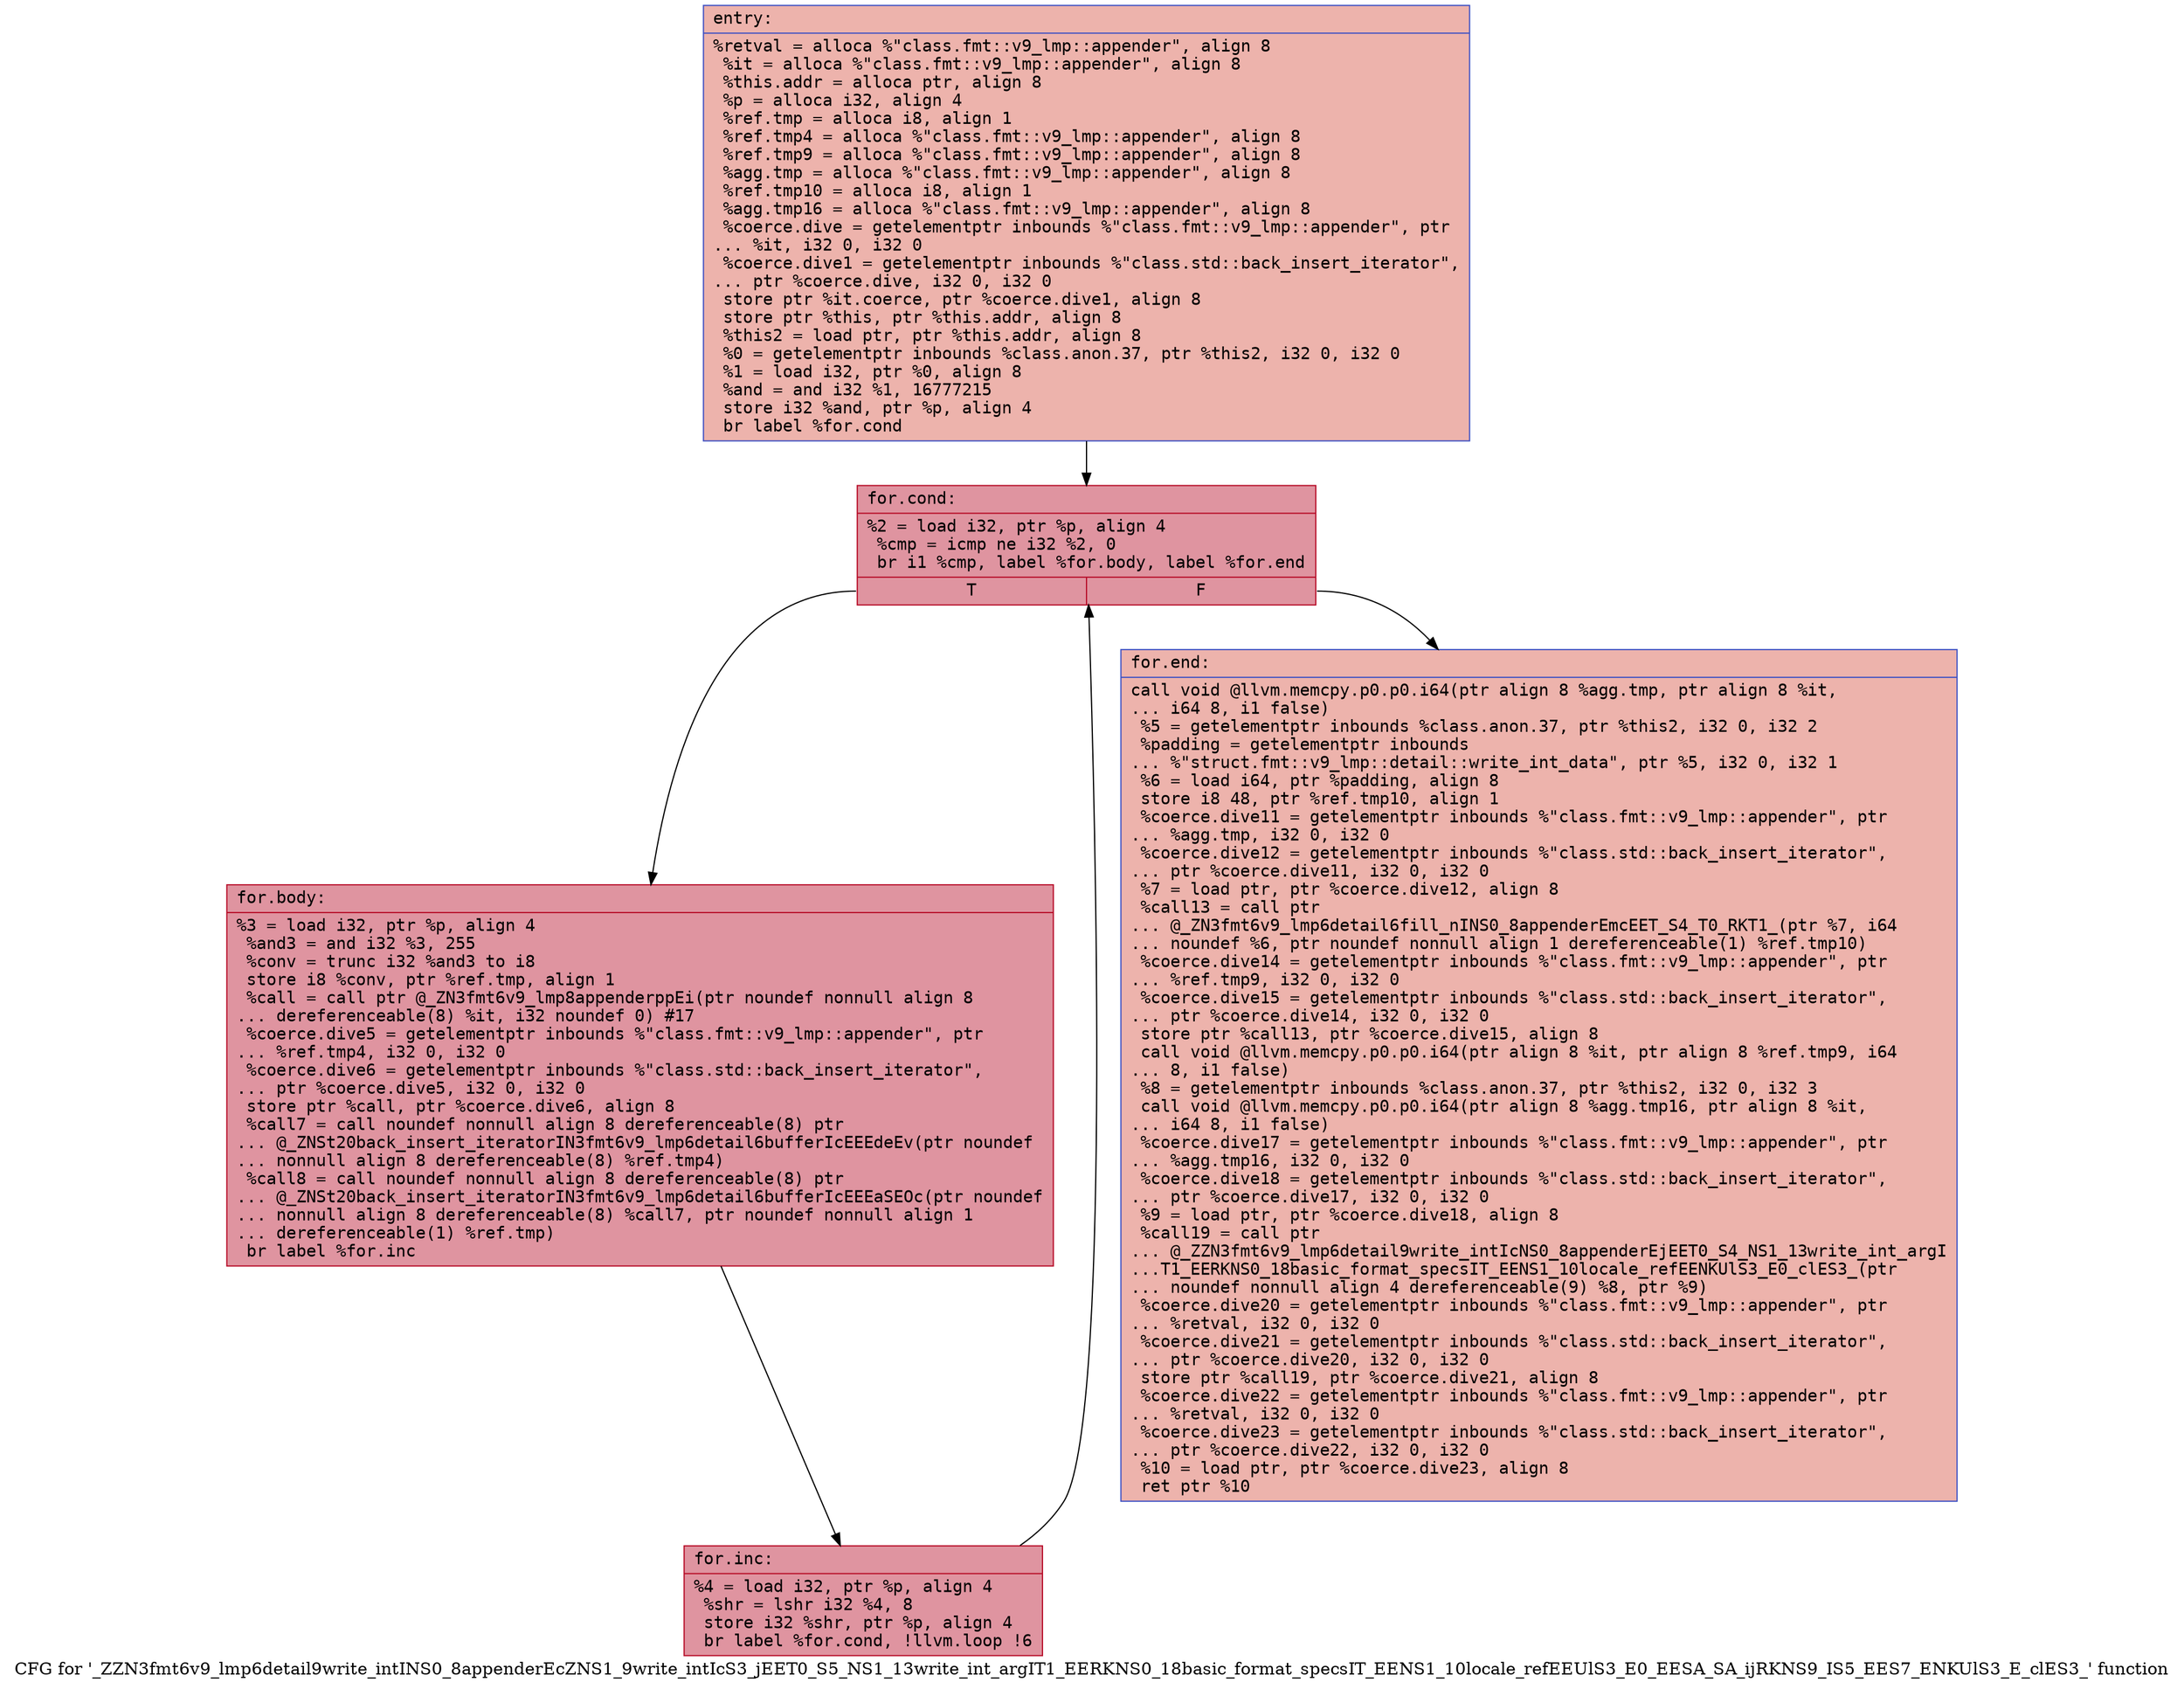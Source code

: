 digraph "CFG for '_ZZN3fmt6v9_lmp6detail9write_intINS0_8appenderEcZNS1_9write_intIcS3_jEET0_S5_NS1_13write_int_argIT1_EERKNS0_18basic_format_specsIT_EENS1_10locale_refEEUlS3_E0_EESA_SA_ijRKNS9_IS5_EES7_ENKUlS3_E_clES3_' function" {
	label="CFG for '_ZZN3fmt6v9_lmp6detail9write_intINS0_8appenderEcZNS1_9write_intIcS3_jEET0_S5_NS1_13write_int_argIT1_EERKNS0_18basic_format_specsIT_EENS1_10locale_refEEUlS3_E0_EESA_SA_ijRKNS9_IS5_EES7_ENKUlS3_E_clES3_' function";

	Node0x55fec317bd60 [shape=record,color="#3d50c3ff", style=filled, fillcolor="#d6524470" fontname="Courier",label="{entry:\l|  %retval = alloca %\"class.fmt::v9_lmp::appender\", align 8\l  %it = alloca %\"class.fmt::v9_lmp::appender\", align 8\l  %this.addr = alloca ptr, align 8\l  %p = alloca i32, align 4\l  %ref.tmp = alloca i8, align 1\l  %ref.tmp4 = alloca %\"class.fmt::v9_lmp::appender\", align 8\l  %ref.tmp9 = alloca %\"class.fmt::v9_lmp::appender\", align 8\l  %agg.tmp = alloca %\"class.fmt::v9_lmp::appender\", align 8\l  %ref.tmp10 = alloca i8, align 1\l  %agg.tmp16 = alloca %\"class.fmt::v9_lmp::appender\", align 8\l  %coerce.dive = getelementptr inbounds %\"class.fmt::v9_lmp::appender\", ptr\l... %it, i32 0, i32 0\l  %coerce.dive1 = getelementptr inbounds %\"class.std::back_insert_iterator\",\l... ptr %coerce.dive, i32 0, i32 0\l  store ptr %it.coerce, ptr %coerce.dive1, align 8\l  store ptr %this, ptr %this.addr, align 8\l  %this2 = load ptr, ptr %this.addr, align 8\l  %0 = getelementptr inbounds %class.anon.37, ptr %this2, i32 0, i32 0\l  %1 = load i32, ptr %0, align 8\l  %and = and i32 %1, 16777215\l  store i32 %and, ptr %p, align 4\l  br label %for.cond\l}"];
	Node0x55fec317bd60 -> Node0x55fec317cb90[tooltip="entry -> for.cond\nProbability 100.00%" ];
	Node0x55fec317cb90 [shape=record,color="#b70d28ff", style=filled, fillcolor="#b70d2870" fontname="Courier",label="{for.cond:\l|  %2 = load i32, ptr %p, align 4\l  %cmp = icmp ne i32 %2, 0\l  br i1 %cmp, label %for.body, label %for.end\l|{<s0>T|<s1>F}}"];
	Node0x55fec317cb90:s0 -> Node0x55fec317cdb0[tooltip="for.cond -> for.body\nProbability 96.88%" ];
	Node0x55fec317cb90:s1 -> Node0x55fec317ce30[tooltip="for.cond -> for.end\nProbability 3.12%" ];
	Node0x55fec317cdb0 [shape=record,color="#b70d28ff", style=filled, fillcolor="#b70d2870" fontname="Courier",label="{for.body:\l|  %3 = load i32, ptr %p, align 4\l  %and3 = and i32 %3, 255\l  %conv = trunc i32 %and3 to i8\l  store i8 %conv, ptr %ref.tmp, align 1\l  %call = call ptr @_ZN3fmt6v9_lmp8appenderppEi(ptr noundef nonnull align 8\l... dereferenceable(8) %it, i32 noundef 0) #17\l  %coerce.dive5 = getelementptr inbounds %\"class.fmt::v9_lmp::appender\", ptr\l... %ref.tmp4, i32 0, i32 0\l  %coerce.dive6 = getelementptr inbounds %\"class.std::back_insert_iterator\",\l... ptr %coerce.dive5, i32 0, i32 0\l  store ptr %call, ptr %coerce.dive6, align 8\l  %call7 = call noundef nonnull align 8 dereferenceable(8) ptr\l... @_ZNSt20back_insert_iteratorIN3fmt6v9_lmp6detail6bufferIcEEEdeEv(ptr noundef\l... nonnull align 8 dereferenceable(8) %ref.tmp4)\l  %call8 = call noundef nonnull align 8 dereferenceable(8) ptr\l... @_ZNSt20back_insert_iteratorIN3fmt6v9_lmp6detail6bufferIcEEEaSEOc(ptr noundef\l... nonnull align 8 dereferenceable(8) %call7, ptr noundef nonnull align 1\l... dereferenceable(1) %ref.tmp)\l  br label %for.inc\l}"];
	Node0x55fec317cdb0 -> Node0x55fec317d760[tooltip="for.body -> for.inc\nProbability 100.00%" ];
	Node0x55fec317d760 [shape=record,color="#b70d28ff", style=filled, fillcolor="#b70d2870" fontname="Courier",label="{for.inc:\l|  %4 = load i32, ptr %p, align 4\l  %shr = lshr i32 %4, 8\l  store i32 %shr, ptr %p, align 4\l  br label %for.cond, !llvm.loop !6\l}"];
	Node0x55fec317d760 -> Node0x55fec317cb90[tooltip="for.inc -> for.cond\nProbability 100.00%" ];
	Node0x55fec317ce30 [shape=record,color="#3d50c3ff", style=filled, fillcolor="#d6524470" fontname="Courier",label="{for.end:\l|  call void @llvm.memcpy.p0.p0.i64(ptr align 8 %agg.tmp, ptr align 8 %it,\l... i64 8, i1 false)\l  %5 = getelementptr inbounds %class.anon.37, ptr %this2, i32 0, i32 2\l  %padding = getelementptr inbounds\l... %\"struct.fmt::v9_lmp::detail::write_int_data\", ptr %5, i32 0, i32 1\l  %6 = load i64, ptr %padding, align 8\l  store i8 48, ptr %ref.tmp10, align 1\l  %coerce.dive11 = getelementptr inbounds %\"class.fmt::v9_lmp::appender\", ptr\l... %agg.tmp, i32 0, i32 0\l  %coerce.dive12 = getelementptr inbounds %\"class.std::back_insert_iterator\",\l... ptr %coerce.dive11, i32 0, i32 0\l  %7 = load ptr, ptr %coerce.dive12, align 8\l  %call13 = call ptr\l... @_ZN3fmt6v9_lmp6detail6fill_nINS0_8appenderEmcEET_S4_T0_RKT1_(ptr %7, i64\l... noundef %6, ptr noundef nonnull align 1 dereferenceable(1) %ref.tmp10)\l  %coerce.dive14 = getelementptr inbounds %\"class.fmt::v9_lmp::appender\", ptr\l... %ref.tmp9, i32 0, i32 0\l  %coerce.dive15 = getelementptr inbounds %\"class.std::back_insert_iterator\",\l... ptr %coerce.dive14, i32 0, i32 0\l  store ptr %call13, ptr %coerce.dive15, align 8\l  call void @llvm.memcpy.p0.p0.i64(ptr align 8 %it, ptr align 8 %ref.tmp9, i64\l... 8, i1 false)\l  %8 = getelementptr inbounds %class.anon.37, ptr %this2, i32 0, i32 3\l  call void @llvm.memcpy.p0.p0.i64(ptr align 8 %agg.tmp16, ptr align 8 %it,\l... i64 8, i1 false)\l  %coerce.dive17 = getelementptr inbounds %\"class.fmt::v9_lmp::appender\", ptr\l... %agg.tmp16, i32 0, i32 0\l  %coerce.dive18 = getelementptr inbounds %\"class.std::back_insert_iterator\",\l... ptr %coerce.dive17, i32 0, i32 0\l  %9 = load ptr, ptr %coerce.dive18, align 8\l  %call19 = call ptr\l... @_ZZN3fmt6v9_lmp6detail9write_intIcNS0_8appenderEjEET0_S4_NS1_13write_int_argI\l...T1_EERKNS0_18basic_format_specsIT_EENS1_10locale_refEENKUlS3_E0_clES3_(ptr\l... noundef nonnull align 4 dereferenceable(9) %8, ptr %9)\l  %coerce.dive20 = getelementptr inbounds %\"class.fmt::v9_lmp::appender\", ptr\l... %retval, i32 0, i32 0\l  %coerce.dive21 = getelementptr inbounds %\"class.std::back_insert_iterator\",\l... ptr %coerce.dive20, i32 0, i32 0\l  store ptr %call19, ptr %coerce.dive21, align 8\l  %coerce.dive22 = getelementptr inbounds %\"class.fmt::v9_lmp::appender\", ptr\l... %retval, i32 0, i32 0\l  %coerce.dive23 = getelementptr inbounds %\"class.std::back_insert_iterator\",\l... ptr %coerce.dive22, i32 0, i32 0\l  %10 = load ptr, ptr %coerce.dive23, align 8\l  ret ptr %10\l}"];
}
